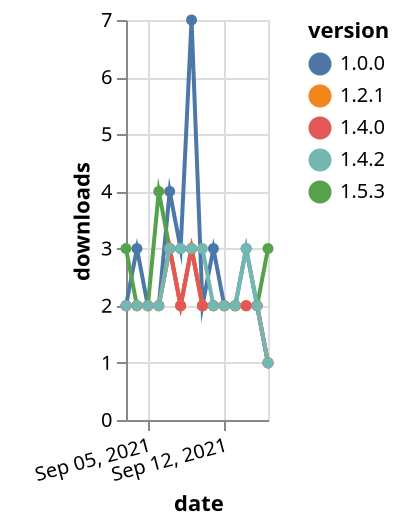 {"$schema": "https://vega.github.io/schema/vega-lite/v5.json", "description": "A simple bar chart with embedded data.", "data": {"values": [{"date": "2021-09-03", "total": 2029, "delta": 2, "version": "1.0.0"}, {"date": "2021-09-04", "total": 2032, "delta": 3, "version": "1.0.0"}, {"date": "2021-09-05", "total": 2034, "delta": 2, "version": "1.0.0"}, {"date": "2021-09-06", "total": 2036, "delta": 2, "version": "1.0.0"}, {"date": "2021-09-07", "total": 2040, "delta": 4, "version": "1.0.0"}, {"date": "2021-09-08", "total": 2043, "delta": 3, "version": "1.0.0"}, {"date": "2021-09-09", "total": 2050, "delta": 7, "version": "1.0.0"}, {"date": "2021-09-10", "total": 2052, "delta": 2, "version": "1.0.0"}, {"date": "2021-09-11", "total": 2055, "delta": 3, "version": "1.0.0"}, {"date": "2021-09-12", "total": 2057, "delta": 2, "version": "1.0.0"}, {"date": "2021-09-13", "total": 2059, "delta": 2, "version": "1.0.0"}, {"date": "2021-09-14", "total": 2062, "delta": 3, "version": "1.0.0"}, {"date": "2021-09-15", "total": 2064, "delta": 2, "version": "1.0.0"}, {"date": "2021-09-16", "total": 2065, "delta": 1, "version": "1.0.0"}, {"date": "2021-09-03", "total": 232, "delta": 3, "version": "1.5.3"}, {"date": "2021-09-04", "total": 234, "delta": 2, "version": "1.5.3"}, {"date": "2021-09-05", "total": 236, "delta": 2, "version": "1.5.3"}, {"date": "2021-09-06", "total": 240, "delta": 4, "version": "1.5.3"}, {"date": "2021-09-07", "total": 243, "delta": 3, "version": "1.5.3"}, {"date": "2021-09-08", "total": 245, "delta": 2, "version": "1.5.3"}, {"date": "2021-09-09", "total": 248, "delta": 3, "version": "1.5.3"}, {"date": "2021-09-10", "total": 250, "delta": 2, "version": "1.5.3"}, {"date": "2021-09-11", "total": 252, "delta": 2, "version": "1.5.3"}, {"date": "2021-09-12", "total": 254, "delta": 2, "version": "1.5.3"}, {"date": "2021-09-13", "total": 256, "delta": 2, "version": "1.5.3"}, {"date": "2021-09-14", "total": 258, "delta": 2, "version": "1.5.3"}, {"date": "2021-09-15", "total": 260, "delta": 2, "version": "1.5.3"}, {"date": "2021-09-16", "total": 263, "delta": 3, "version": "1.5.3"}, {"date": "2021-09-03", "total": 1024, "delta": 2, "version": "1.2.1"}, {"date": "2021-09-04", "total": 1026, "delta": 2, "version": "1.2.1"}, {"date": "2021-09-05", "total": 1028, "delta": 2, "version": "1.2.1"}, {"date": "2021-09-06", "total": 1030, "delta": 2, "version": "1.2.1"}, {"date": "2021-09-07", "total": 1033, "delta": 3, "version": "1.2.1"}, {"date": "2021-09-08", "total": 1035, "delta": 2, "version": "1.2.1"}, {"date": "2021-09-09", "total": 1038, "delta": 3, "version": "1.2.1"}, {"date": "2021-09-10", "total": 1040, "delta": 2, "version": "1.2.1"}, {"date": "2021-09-11", "total": 1042, "delta": 2, "version": "1.2.1"}, {"date": "2021-09-12", "total": 1044, "delta": 2, "version": "1.2.1"}, {"date": "2021-09-13", "total": 1046, "delta": 2, "version": "1.2.1"}, {"date": "2021-09-14", "total": 1048, "delta": 2, "version": "1.2.1"}, {"date": "2021-09-15", "total": 1050, "delta": 2, "version": "1.2.1"}, {"date": "2021-09-16", "total": 1051, "delta": 1, "version": "1.2.1"}, {"date": "2021-09-03", "total": 677, "delta": 2, "version": "1.4.0"}, {"date": "2021-09-04", "total": 679, "delta": 2, "version": "1.4.0"}, {"date": "2021-09-05", "total": 681, "delta": 2, "version": "1.4.0"}, {"date": "2021-09-06", "total": 683, "delta": 2, "version": "1.4.0"}, {"date": "2021-09-07", "total": 686, "delta": 3, "version": "1.4.0"}, {"date": "2021-09-08", "total": 688, "delta": 2, "version": "1.4.0"}, {"date": "2021-09-09", "total": 691, "delta": 3, "version": "1.4.0"}, {"date": "2021-09-10", "total": 693, "delta": 2, "version": "1.4.0"}, {"date": "2021-09-11", "total": 695, "delta": 2, "version": "1.4.0"}, {"date": "2021-09-12", "total": 697, "delta": 2, "version": "1.4.0"}, {"date": "2021-09-13", "total": 699, "delta": 2, "version": "1.4.0"}, {"date": "2021-09-14", "total": 701, "delta": 2, "version": "1.4.0"}, {"date": "2021-09-15", "total": 703, "delta": 2, "version": "1.4.0"}, {"date": "2021-09-16", "total": 704, "delta": 1, "version": "1.4.0"}, {"date": "2021-09-03", "total": 364, "delta": 2, "version": "1.4.2"}, {"date": "2021-09-04", "total": 366, "delta": 2, "version": "1.4.2"}, {"date": "2021-09-05", "total": 368, "delta": 2, "version": "1.4.2"}, {"date": "2021-09-06", "total": 370, "delta": 2, "version": "1.4.2"}, {"date": "2021-09-07", "total": 373, "delta": 3, "version": "1.4.2"}, {"date": "2021-09-08", "total": 376, "delta": 3, "version": "1.4.2"}, {"date": "2021-09-09", "total": 379, "delta": 3, "version": "1.4.2"}, {"date": "2021-09-10", "total": 382, "delta": 3, "version": "1.4.2"}, {"date": "2021-09-11", "total": 384, "delta": 2, "version": "1.4.2"}, {"date": "2021-09-12", "total": 386, "delta": 2, "version": "1.4.2"}, {"date": "2021-09-13", "total": 388, "delta": 2, "version": "1.4.2"}, {"date": "2021-09-14", "total": 391, "delta": 3, "version": "1.4.2"}, {"date": "2021-09-15", "total": 393, "delta": 2, "version": "1.4.2"}, {"date": "2021-09-16", "total": 394, "delta": 1, "version": "1.4.2"}]}, "width": "container", "mark": {"type": "line", "point": {"filled": true}}, "encoding": {"x": {"field": "date", "type": "temporal", "timeUnit": "yearmonthdate", "title": "date", "axis": {"labelAngle": -15}}, "y": {"field": "delta", "type": "quantitative", "title": "downloads"}, "color": {"field": "version", "type": "nominal"}, "tooltip": {"field": "delta"}}}